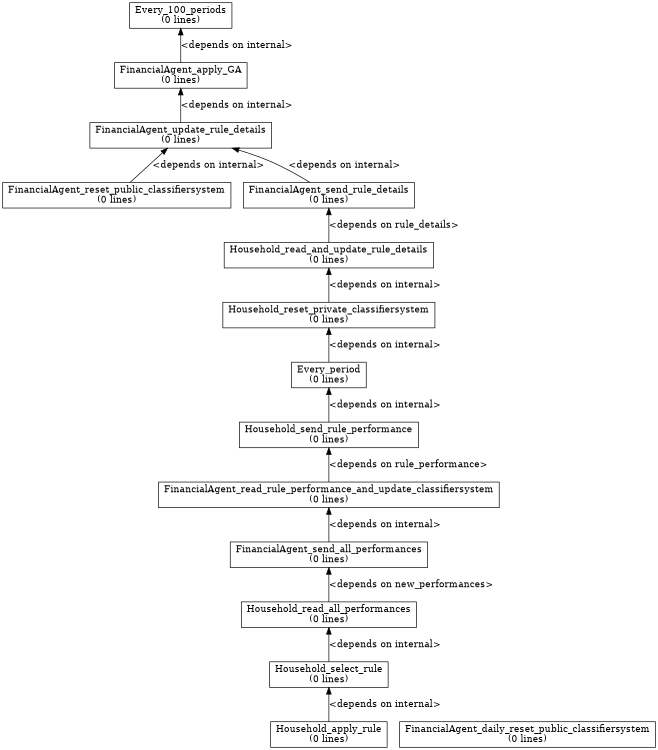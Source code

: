 digraph dependency_graph {
	rankdir=BT;
	size="8,5;"
	node [shape = rect];
	
	/* Functions */
	FinancialAgent_send_rule_details[height = 0.000000, label = "FinancialAgent_send_rule_details\n(0 lines)"]
	FinancialAgent_reset_public_classifiersystem[height = 0.000000, label = "FinancialAgent_reset_public_classifiersystem\n(0 lines)"]
	FinancialAgent_update_rule_details[height = 0.000000, label = "FinancialAgent_update_rule_details\n(0 lines)"]
	FinancialAgent_apply_GA[height = 0.000000, label = "FinancialAgent_apply_GA\n(0 lines)"]
	Every_100_periods[height = 0.000000, label = "Every_100_periods\n(0 lines)"]
	FinancialAgent_send_all_performances[height = 0.000000, label = "FinancialAgent_send_all_performances\n(0 lines)"]
	FinancialAgent_read_rule_performance_and_update_classifiersystem[height = 0.000000, label = "FinancialAgent_read_rule_performance_and_update_classifiersystem\n(0 lines)"]
	FinancialAgent_daily_reset_public_classifiersystem[height = 0.000000, label = "FinancialAgent_daily_reset_public_classifiersystem\n(0 lines)"]
	Household_reset_private_classifiersystem[height = 0.000000, label = "Household_reset_private_classifiersystem\n(0 lines)"]
	Household_read_and_update_rule_details[height = 0.000000, label = "Household_read_and_update_rule_details\n(0 lines)"]
	Household_apply_rule[height = 0.000000, label = "Household_apply_rule\n(0 lines)"]
	Household_select_rule[height = 0.000000, label = "Household_select_rule\n(0 lines)"]
	Household_read_all_performances[height = 0.000000, label = "Household_read_all_performances\n(0 lines)"]
	Household_send_rule_performance[height = 0.000000, label = "Household_send_rule_performance\n(0 lines)"]
	Every_period[height = 0.000000, label = "Every_period\n(0 lines)"]
	
	/* Dependencies */
	FinancialAgent_send_rule_details -> FinancialAgent_update_rule_details [ label = "<depends on internal>" ];
	FinancialAgent_reset_public_classifiersystem -> FinancialAgent_update_rule_details [ label = "<depends on internal>" ];
	FinancialAgent_update_rule_details -> FinancialAgent_apply_GA [ label = "<depends on internal>" ];
	FinancialAgent_apply_GA -> Every_100_periods [ label = "<depends on internal>" ];
	FinancialAgent_send_all_performances -> FinancialAgent_read_rule_performance_and_update_classifiersystem [ label = "<depends on internal>" ];
	FinancialAgent_read_rule_performance_and_update_classifiersystem -> Household_send_rule_performance [ label = "<depends on rule_performance>" ];
	Household_reset_private_classifiersystem -> Household_read_and_update_rule_details [ label = "<depends on internal>" ];
	Household_read_and_update_rule_details -> FinancialAgent_send_rule_details [ label = "<depends on rule_details>" ];
	Household_apply_rule -> Household_select_rule [ label = "<depends on internal>" ];
	Household_select_rule -> Household_read_all_performances [ label = "<depends on internal>" ];
	Household_read_all_performances -> FinancialAgent_send_all_performances [ label = "<depends on new_performances>" ];
	Household_send_rule_performance -> Every_period [ label = "<depends on internal>" ];
	Every_period -> Household_reset_private_classifiersystem [ label = "<depends on internal>" ];
}